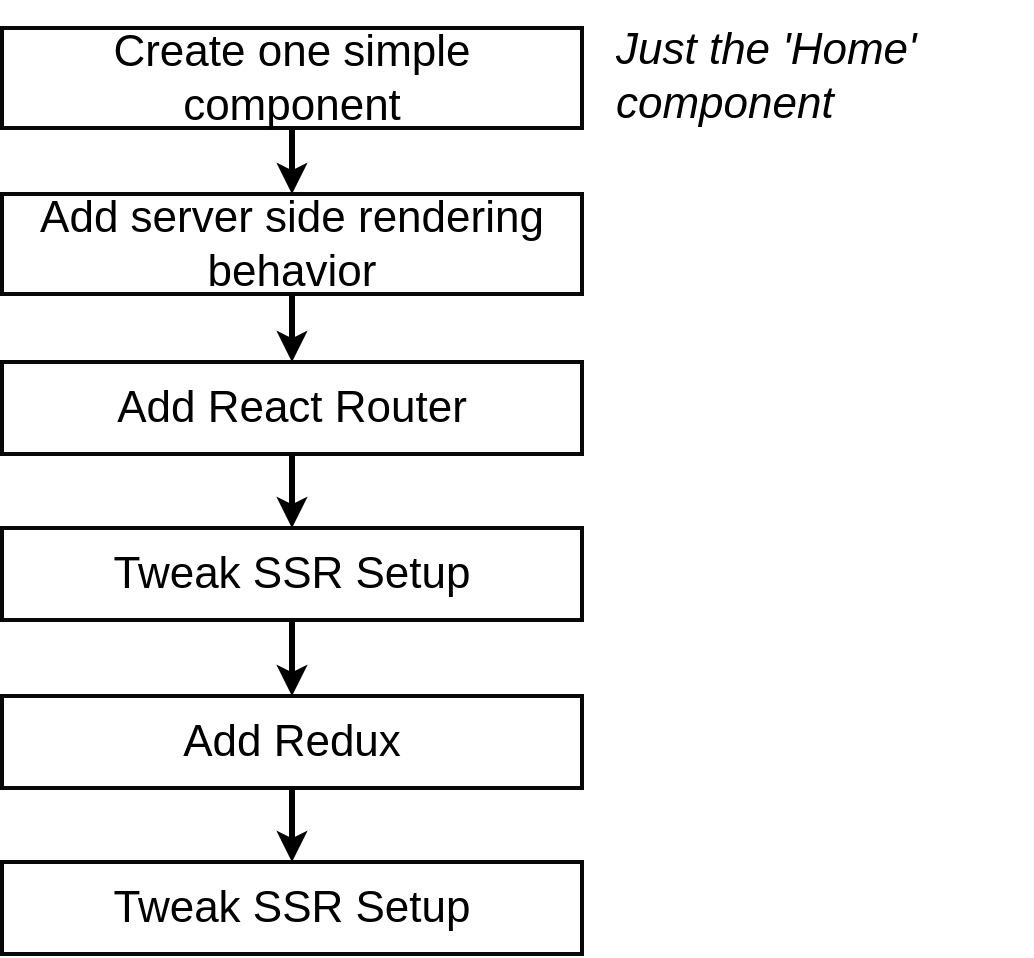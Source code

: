 <mxfile version="13.3.5" type="device" pages="15"><diagram id="82d92ff0-dff2-f423-a598-f8f73b9d4466" name="01 - approach"><mxGraphModel dx="852" dy="494" grid="1" gridSize="10" guides="1" tooltips="1" connect="1" arrows="1" fold="1" page="1" pageScale="1" pageWidth="1100" pageHeight="850" background="#ffffff" math="0" shadow="0"><root><mxCell id="0"/><mxCell id="1" parent="0"/><mxCell id="26" style="edgeStyle=orthogonalEdgeStyle;rounded=0;html=1;exitX=0.5;exitY=1;entryX=0.5;entryY=0;startArrow=none;startFill=0;endArrow=classic;endFill=1;jettySize=auto;orthogonalLoop=1;strokeColor=#000000;strokeWidth=3;fontSize=18;fontColor=#000000;" parent="1" source="15" target="17" edge="1"><mxGeometry relative="1" as="geometry"/></mxCell><mxCell id="15" value="Create one simple component" style="rounded=0;whiteSpace=wrap;html=1;shadow=0;labelBackgroundColor=none;strokeColor=#080808;strokeWidth=2;fillColor=#ffffff;fontSize=22;fontColor=#000000;align=center;" parent="1" vertex="1"><mxGeometry x="300" y="171" width="290" height="50" as="geometry"/></mxCell><mxCell id="27" style="edgeStyle=orthogonalEdgeStyle;rounded=0;html=1;exitX=0.5;exitY=1;startArrow=none;startFill=0;endArrow=classic;endFill=1;jettySize=auto;orthogonalLoop=1;strokeColor=#000000;strokeWidth=3;fontSize=18;fontColor=#000000;" parent="1" source="17" target="19" edge="1"><mxGeometry relative="1" as="geometry"/></mxCell><mxCell id="17" value="Add server side rendering behavior" style="rounded=0;whiteSpace=wrap;html=1;shadow=0;labelBackgroundColor=none;strokeColor=#080808;strokeWidth=2;fillColor=#ffffff;fontSize=22;fontColor=#000000;align=center;" parent="1" vertex="1"><mxGeometry x="300" y="254" width="290" height="50" as="geometry"/></mxCell><mxCell id="18" value="Just the 'Home' component" style="text;html=1;strokeColor=none;fillColor=none;align=left;verticalAlign=middle;whiteSpace=wrap;rounded=0;shadow=0;labelBackgroundColor=none;fontSize=22;fontColor=#000000;fontStyle=2" parent="1" vertex="1"><mxGeometry x="605" y="157" width="210" height="75" as="geometry"/></mxCell><mxCell id="28" style="edgeStyle=orthogonalEdgeStyle;rounded=0;html=1;exitX=0.5;exitY=1;startArrow=none;startFill=0;endArrow=classic;endFill=1;jettySize=auto;orthogonalLoop=1;strokeColor=#000000;strokeWidth=3;fontSize=18;fontColor=#000000;" parent="1" source="19" target="21" edge="1"><mxGeometry relative="1" as="geometry"/></mxCell><mxCell id="19" value="Add React Router" style="rounded=0;whiteSpace=wrap;html=1;shadow=0;labelBackgroundColor=none;strokeColor=#080808;strokeWidth=2;fillColor=#ffffff;fontSize=22;fontColor=#000000;align=center;" parent="1" vertex="1"><mxGeometry x="300" y="338" width="290" height="46" as="geometry"/></mxCell><mxCell id="29" style="edgeStyle=orthogonalEdgeStyle;rounded=0;html=1;exitX=0.5;exitY=1;startArrow=none;startFill=0;endArrow=classic;endFill=1;jettySize=auto;orthogonalLoop=1;strokeColor=#000000;strokeWidth=3;fontSize=18;fontColor=#000000;" parent="1" source="21" target="23" edge="1"><mxGeometry relative="1" as="geometry"/></mxCell><mxCell id="21" value="Tweak SSR Setup" style="rounded=0;whiteSpace=wrap;html=1;shadow=0;labelBackgroundColor=none;strokeColor=#080808;strokeWidth=2;fillColor=#ffffff;fontSize=22;fontColor=#000000;align=center;" parent="1" vertex="1"><mxGeometry x="300" y="421" width="290" height="46" as="geometry"/></mxCell><mxCell id="30" style="edgeStyle=orthogonalEdgeStyle;rounded=0;html=1;exitX=0.5;exitY=1;startArrow=none;startFill=0;endArrow=classic;endFill=1;jettySize=auto;orthogonalLoop=1;strokeColor=#000000;strokeWidth=3;fontSize=18;fontColor=#000000;" parent="1" source="23" target="25" edge="1"><mxGeometry relative="1" as="geometry"/></mxCell><mxCell id="23" value="Add Redux" style="rounded=0;whiteSpace=wrap;html=1;shadow=0;labelBackgroundColor=none;strokeColor=#080808;strokeWidth=2;fillColor=#ffffff;fontSize=22;fontColor=#000000;align=center;" parent="1" vertex="1"><mxGeometry x="300" y="505" width="290" height="46" as="geometry"/></mxCell><mxCell id="25" value="Tweak SSR Setup" style="rounded=0;whiteSpace=wrap;html=1;shadow=0;labelBackgroundColor=none;strokeColor=#080808;strokeWidth=2;fillColor=#ffffff;fontSize=22;fontColor=#000000;align=center;" parent="1" vertex="1"><mxGeometry x="300" y="588" width="290" height="46" as="geometry"/></mxCell></root></mxGraphModel></diagram><diagram id="7237716d-a236-19ec-6ba8-81872a4808bb" name="04 - setup"><mxGraphModel dx="990" dy="430" grid="1" gridSize="10" guides="1" tooltips="1" connect="1" arrows="1" fold="1" page="1" pageScale="1" pageWidth="1100" pageHeight="850" background="#ffffff" math="0" shadow="0"><root><mxCell id="0"/><mxCell id="1" parent="0"/><mxCell id="2" value="Express Server" style="rounded=0;whiteSpace=wrap;html=1;shadow=0;labelBackgroundColor=none;strokeColor=#080808;strokeWidth=2;fillColor=#ffffff;fontSize=18;fontColor=#000000;align=center;" parent="1" vertex="1"><mxGeometry x="760" y="140" width="120" height="222" as="geometry"/></mxCell><mxCell id="4" value="" style="strokeWidth=1;shadow=0;dashed=0;align=center;html=1;shape=mxgraph.mockup.containers.browserWindow;rSize=0;fillColor=#ffffff;strokeColor=#666666;mainText=,;recursiveResize=0;rounded=0;labelBackgroundColor=none;fontSize=18;fontColor=#000000;" parent="1" vertex="1"><mxGeometry x="130" y="140" width="400" height="220" as="geometry"/></mxCell><mxCell id="5" value="Page 1" style="strokeWidth=1;shadow=0;dashed=0;align=center;html=1;shape=mxgraph.mockup.containers.anchor;fontSize=17;fontColor=#666666;align=left;" parent="4" vertex="1"><mxGeometry x="60" y="12" width="110" height="26" as="geometry"/></mxCell><mxCell id="6" value="https://www.draw.io" style="strokeWidth=1;shadow=0;dashed=0;align=center;html=1;shape=mxgraph.mockup.containers.anchor;rSize=0;fontSize=17;fontColor=#666666;align=left;" parent="4" vertex="1"><mxGeometry x="130" y="60" width="250" height="26" as="geometry"/></mxCell><mxCell id="8" style="edgeStyle=orthogonalEdgeStyle;rounded=0;html=1;exitX=0;exitY=0.25;startArrow=none;startFill=0;endArrow=classic;endFill=1;jettySize=auto;orthogonalLoop=1;strokeColor=#000000;strokeWidth=3;fontSize=18;fontColor=#000000;" parent="1" edge="1"><mxGeometry relative="1" as="geometry"><mxPoint x="530" y="310" as="targetPoint"/><mxPoint x="690" y="310" as="sourcePoint"/></mxGeometry></mxCell><mxCell id="12" style="edgeStyle=orthogonalEdgeStyle;rounded=0;html=1;exitX=0;exitY=0.5;entryX=1.001;entryY=0.249;entryPerimeter=0;startArrow=classic;startFill=1;endArrow=none;endFill=0;jettySize=auto;orthogonalLoop=1;strokeColor=#000000;strokeWidth=3;fontSize=18;fontColor=#000000;" parent="1" source="9" target="4" edge="1"><mxGeometry relative="1" as="geometry"/></mxCell><mxCell id="9" value="GET '/'" style="rounded=0;whiteSpace=wrap;html=1;shadow=0;labelBackgroundColor=none;strokeColor=#080808;strokeWidth=2;fillColor=#ffffff;fontSize=18;fontColor=#000000;align=center;" parent="1" vertex="1"><mxGeometry x="670" y="165" width="90" height="60" as="geometry"/></mxCell><mxCell id="10" value="&amp;lt;Home /&amp;gt; HTML" style="rounded=0;whiteSpace=wrap;html=1;shadow=0;labelBackgroundColor=none;strokeColor=#080808;strokeWidth=2;fillColor=#ffffff;fontSize=18;fontColor=#000000;align=center;" parent="1" vertex="1"><mxGeometry x="670" y="280" width="90" height="60" as="geometry"/></mxCell></root></mxGraphModel></diagram><diagram id="4f036ba7-0039-c689-a995-8d833f17a29d" name="05 - reactdom"><mxGraphModel dx="619" dy="269" grid="1" gridSize="10" guides="1" tooltips="1" connect="1" arrows="1" fold="1" page="1" pageScale="1" pageWidth="1100" pageHeight="850" background="#ffffff" math="0" shadow="0"><root><mxCell id="0"/><mxCell id="1" parent="0"/><mxCell id="2" value="ReactDOM" style="rounded=0;whiteSpace=wrap;html=1;shadow=0;labelBackgroundColor=none;strokeColor=#080808;strokeWidth=2;fillColor=#ffffff;fontSize=18;fontColor=#000000;align=center;" parent="1" vertex="1"><mxGeometry x="270" y="120" width="140" height="180" as="geometry"/></mxCell><mxCell id="3" value="render" style="rounded=0;whiteSpace=wrap;html=1;shadow=0;labelBackgroundColor=none;strokeColor=#080808;strokeWidth=2;fillColor=#ffffff;fontSize=18;fontColor=#000000;align=center;" parent="1" vertex="1"><mxGeometry x="410" y="120" width="140" height="90" as="geometry"/></mxCell><mxCell id="4" value="renderToString" style="rounded=0;whiteSpace=wrap;html=1;shadow=0;labelBackgroundColor=none;strokeColor=#080808;strokeWidth=2;fillColor=#ffffff;fontSize=18;fontColor=#000000;align=center;" parent="1" vertex="1"><mxGeometry x="410" y="210" width="140" height="90" as="geometry"/></mxCell><mxCell id="5" value="Creates instances of a bunch of components and mounts them to a DOM node" style="text;html=1;strokeColor=none;fillColor=none;align=left;verticalAlign=middle;whiteSpace=wrap;rounded=0;shadow=0;labelBackgroundColor=none;fontSize=14;fontColor=#000000;fontStyle=2" parent="1" vertex="1"><mxGeometry x="560" y="135" width="190" height="60" as="geometry"/></mxCell><mxCell id="6" value="Renders a bunch of components one time and produces a string out of all the resulting HTML" style="text;html=1;strokeColor=none;fillColor=none;align=left;verticalAlign=middle;whiteSpace=wrap;rounded=0;shadow=0;labelBackgroundColor=none;fontSize=14;fontColor=#000000;fontStyle=2" parent="1" vertex="1"><mxGeometry x="560" y="225" width="190" height="60" as="geometry"/></mxCell></root></mxGraphModel></diagram><diagram id="9602d836-e26e-eaad-8bf3-74fbd440d712" name="03 - webpack"><mxGraphModel dx="1238" dy="538" grid="1" gridSize="10" guides="1" tooltips="1" connect="1" arrows="1" fold="1" page="1" pageScale="1" pageWidth="1100" pageHeight="850" background="#ffffff" math="0" shadow="0"><root><mxCell id="0"/><mxCell id="1" parent="0"/><mxCell id="14" style="edgeStyle=orthogonalEdgeStyle;rounded=0;html=1;exitX=0.5;exitY=1;startArrow=none;startFill=0;endArrow=classic;endFill=1;jettySize=auto;orthogonalLoop=1;strokeColor=#000000;strokeWidth=3;fontSize=18;fontColor=#000000;" parent="1" source="2" target="11" edge="1"><mxGeometry relative="1" as="geometry"/></mxCell><mxCell id="2" value="index.js" style="rounded=0;whiteSpace=wrap;html=1;shadow=0;labelBackgroundColor=none;strokeColor=#080808;strokeWidth=2;fillColor=#ffffff;fontSize=18;fontColor=#000000;align=center;" parent="1" vertex="1"><mxGeometry x="495" y="220" width="120" height="60" as="geometry"/></mxCell><mxCell id="7" style="edgeStyle=orthogonalEdgeStyle;rounded=0;html=1;exitX=0.5;exitY=1;startArrow=none;startFill=0;endArrow=classic;endFill=1;jettySize=auto;orthogonalLoop=1;strokeColor=#000000;strokeWidth=3;fontSize=18;fontColor=#000000;" parent="1" source="3" target="2" edge="1"><mxGeometry relative="1" as="geometry"/></mxCell><mxCell id="3" value="header.js" style="rounded=0;whiteSpace=wrap;html=1;shadow=0;labelBackgroundColor=none;strokeColor=#080808;strokeWidth=2;fillColor=#ffffff;fontSize=18;fontColor=#000000;align=center;" parent="1" vertex="1"><mxGeometry x="365" y="100" width="120" height="60" as="geometry"/></mxCell><mxCell id="9" style="edgeStyle=orthogonalEdgeStyle;rounded=0;html=1;exitX=0.5;exitY=1;startArrow=none;startFill=0;endArrow=classic;endFill=1;jettySize=auto;orthogonalLoop=1;strokeColor=#000000;strokeWidth=3;fontSize=18;fontColor=#000000;" parent="1" source="4" edge="1"><mxGeometry relative="1" as="geometry"><mxPoint x="555" y="220" as="targetPoint"/></mxGeometry></mxCell><mxCell id="4" value="footer.js" style="rounded=0;whiteSpace=wrap;html=1;shadow=0;labelBackgroundColor=none;strokeColor=#080808;strokeWidth=2;fillColor=#ffffff;fontSize=18;fontColor=#000000;align=center;" parent="1" vertex="1"><mxGeometry x="515" y="110" width="120" height="60" as="geometry"/></mxCell><mxCell id="8" style="edgeStyle=orthogonalEdgeStyle;rounded=0;html=1;exitX=0.5;exitY=1;startArrow=none;startFill=0;endArrow=classic;endFill=1;jettySize=auto;orthogonalLoop=1;strokeColor=#000000;strokeWidth=3;fontSize=18;fontColor=#000000;" parent="1" source="5" edge="1"><mxGeometry relative="1" as="geometry"><mxPoint x="555" y="220" as="targetPoint"/></mxGeometry></mxCell><mxCell id="5" value="button.js" style="rounded=0;whiteSpace=wrap;html=1;shadow=0;labelBackgroundColor=none;strokeColor=#080808;strokeWidth=2;fillColor=#ffffff;fontSize=18;fontColor=#000000;align=center;" parent="1" vertex="1"><mxGeometry x="445" y="80" width="120" height="60" as="geometry"/></mxCell><mxCell id="10" style="edgeStyle=orthogonalEdgeStyle;rounded=0;html=1;exitX=0.5;exitY=1;startArrow=none;startFill=0;endArrow=classic;endFill=1;jettySize=auto;orthogonalLoop=1;strokeColor=#000000;strokeWidth=3;fontSize=18;fontColor=#000000;" parent="1" source="6" edge="1"><mxGeometry relative="1" as="geometry"><mxPoint x="555" y="220" as="targetPoint"/></mxGeometry></mxCell><mxCell id="6" value="reducer.js" style="rounded=0;whiteSpace=wrap;html=1;shadow=0;labelBackgroundColor=none;strokeColor=#080808;strokeWidth=2;fillColor=#ffffff;fontSize=18;fontColor=#000000;align=center;" parent="1" vertex="1"><mxGeometry x="615" y="80" width="120" height="60" as="geometry"/></mxCell><mxCell id="13" style="edgeStyle=orthogonalEdgeStyle;rounded=0;html=1;exitX=0.5;exitY=1;startArrow=none;startFill=0;endArrow=classic;endFill=1;jettySize=auto;orthogonalLoop=1;strokeColor=#000000;strokeWidth=3;fontSize=18;fontColor=#000000;" parent="1" source="11" target="12" edge="1"><mxGeometry relative="1" as="geometry"/></mxCell><mxCell id="11" value="Webpack!" style="rounded=0;whiteSpace=wrap;html=1;shadow=0;labelBackgroundColor=none;strokeColor=#080808;strokeWidth=2;fillColor=#ffffff;fontSize=18;fontColor=#000000;align=center;" parent="1" vertex="1"><mxGeometry x="495" y="310" width="120" height="60" as="geometry"/></mxCell><mxCell id="16" style="edgeStyle=orthogonalEdgeStyle;rounded=0;html=1;exitX=0.5;exitY=1;startArrow=none;startFill=0;endArrow=classic;endFill=1;jettySize=auto;orthogonalLoop=1;strokeColor=#000000;strokeWidth=3;fontSize=18;fontColor=#000000;" parent="1" source="12" target="15" edge="1"><mxGeometry relative="1" as="geometry"/></mxCell><mxCell id="12" value="Babel" style="rounded=0;whiteSpace=wrap;html=1;shadow=0;labelBackgroundColor=none;strokeColor=#080808;strokeWidth=2;fillColor=#ffffff;fontSize=18;fontColor=#000000;align=center;" parent="1" vertex="1"><mxGeometry x="495" y="395" width="120" height="60" as="geometry"/></mxCell><mxCell id="15" value="bundle.js" style="rounded=0;whiteSpace=wrap;html=1;shadow=0;labelBackgroundColor=none;strokeColor=#080808;strokeWidth=2;fillColor=#ffffff;fontSize=18;fontColor=#000000;align=center;" parent="1" vertex="1"><mxGeometry x="495" y="480" width="120" height="60" as="geometry"/></mxCell></root></mxGraphModel></diagram><diagram id="6a581142-1c85-ca1f-c76f-15dfa7ff3691" name="06 - server webpack"><mxGraphModel dx="990" dy="430" grid="1" gridSize="10" guides="1" tooltips="1" connect="1" arrows="1" fold="1" page="1" pageScale="1" pageWidth="1100" pageHeight="850" background="#ffffff" math="0" shadow="0"><root><mxCell id="0"/><mxCell id="1" parent="0"/><mxCell id="5" style="edgeStyle=orthogonalEdgeStyle;rounded=0;html=1;exitX=0.5;exitY=1;startArrow=none;startFill=0;endArrow=classic;endFill=1;jettySize=auto;orthogonalLoop=1;strokeColor=#000000;strokeWidth=3;fontSize=24;fontColor=#000000;" parent="1" source="2" target="4" edge="1"><mxGeometry relative="1" as="geometry"/></mxCell><mxCell id="2" value="Webpack" style="rounded=0;whiteSpace=wrap;html=1;shadow=0;labelBackgroundColor=none;strokeColor=#080808;strokeWidth=2;fillColor=#ffffff;fontSize=24;fontColor=#000000;align=center;" parent="1" vertex="1"><mxGeometry x="500" y="270" width="120" height="60" as="geometry"/></mxCell><mxCell id="11" style="edgeStyle=orthogonalEdgeStyle;rounded=0;html=1;exitX=0.5;exitY=1;startArrow=none;startFill=0;endArrow=classic;endFill=1;jettySize=auto;orthogonalLoop=1;strokeColor=#000000;strokeWidth=3;fontSize=24;fontColor=#000000;" parent="1" source="4" target="10" edge="1"><mxGeometry relative="1" as="geometry"/></mxCell><mxCell id="4" value="Babel" style="rounded=0;whiteSpace=wrap;html=1;shadow=0;labelBackgroundColor=none;strokeColor=#080808;strokeWidth=2;fillColor=#ffffff;fontSize=24;fontColor=#000000;align=center;" parent="1" vertex="1"><mxGeometry x="500" y="350" width="120" height="60" as="geometry"/></mxCell><mxCell id="8" style="edgeStyle=orthogonalEdgeStyle;rounded=0;html=1;exitX=0.5;exitY=1;entryX=0.5;entryY=0;startArrow=none;startFill=0;endArrow=classic;endFill=1;jettySize=auto;orthogonalLoop=1;strokeColor=#000000;strokeWidth=3;fontSize=24;fontColor=#000000;" parent="1" source="6" target="2" edge="1"><mxGeometry relative="1" as="geometry"/></mxCell><mxCell id="6" value="index.js" style="rounded=0;whiteSpace=wrap;html=1;shadow=0;labelBackgroundColor=none;strokeColor=#080808;strokeWidth=2;fillColor=#ffffff;fontSize=24;fontColor=#000000;align=center;" parent="1" vertex="1"><mxGeometry x="500" y="190" width="120" height="60" as="geometry"/></mxCell><mxCell id="9" style="edgeStyle=orthogonalEdgeStyle;rounded=0;html=1;exitX=0.5;exitY=1;entryX=0.5;entryY=0;startArrow=none;startFill=0;endArrow=classic;endFill=1;jettySize=auto;orthogonalLoop=1;strokeColor=#000000;strokeWidth=3;fontSize=24;fontColor=#000000;" parent="1" source="7" target="6" edge="1"><mxGeometry relative="1" as="geometry"/></mxCell><mxCell id="7" value="Home.js" style="rounded=0;whiteSpace=wrap;html=1;shadow=0;labelBackgroundColor=none;strokeColor=#080808;strokeWidth=2;fillColor=#ffffff;fontSize=24;fontColor=#000000;align=center;" parent="1" vertex="1"><mxGeometry x="500" y="110" width="120" height="60" as="geometry"/></mxCell><mxCell id="10" value="bundle.js" style="rounded=0;whiteSpace=wrap;html=1;shadow=0;labelBackgroundColor=none;strokeColor=#080808;strokeWidth=2;fillColor=#ffffff;fontSize=24;fontColor=#000000;align=center;" parent="1" vertex="1"><mxGeometry x="500" y="430" width="120" height="60" as="geometry"/></mxCell><mxCell id="13" style="edgeStyle=orthogonalEdgeStyle;rounded=0;html=1;exitX=1;exitY=0.5;startArrow=none;startFill=0;endArrow=classic;endFill=1;jettySize=auto;orthogonalLoop=1;strokeColor=#000000;strokeWidth=3;fontSize=24;fontColor=#000000;" parent="1" source="12" target="10" edge="1"><mxGeometry relative="1" as="geometry"/></mxCell><mxCell id="12" value="Run node with this" style="rounded=0;whiteSpace=wrap;html=1;shadow=0;labelBackgroundColor=none;strokeColor=#080808;strokeWidth=2;fillColor=#ffffff;fontSize=24;fontColor=#000000;align=center;" parent="1" vertex="1"><mxGeometry x="300" y="430" width="120" height="60" as="geometry"/></mxCell></root></mxGraphModel></diagram><diagram id="a9818e86-7694-16ae-48d8-0d0be8705c4e" name="015 - watching"><mxGraphModel dx="782" dy="359" grid="1" gridSize="10" guides="1" tooltips="1" connect="1" arrows="1" fold="1" page="1" pageScale="1" pageWidth="1100" pageHeight="850" background="#ffffff" math="0" shadow="0"><root><mxCell id="0"/><mxCell id="1" parent="0"/><mxCell id="8" value="then" style="edgeStyle=orthogonalEdgeStyle;rounded=0;html=1;exitX=1;exitY=0.5;startArrow=none;startFill=0;endArrow=classic;endFill=1;jettySize=auto;orthogonalLoop=1;strokeColor=#000000;strokeWidth=3;fontSize=18;fontColor=#000000;" edge="1" parent="1" source="5" target="7"><mxGeometry relative="1" as="geometry"/></mxCell><mxCell id="5" value="" style="rounded=0;whiteSpace=wrap;html=1;shadow=0;labelBackgroundColor=none;strokeColor=#080808;strokeWidth=2;fillColor=#ffffff;fontSize=18;fontColor=#000000;align=center;" vertex="1" parent="1"><mxGeometry x="145" y="150" width="190" height="190" as="geometry"/></mxCell><mxCell id="2" value="index.js" style="rounded=0;whiteSpace=wrap;html=1;shadow=0;labelBackgroundColor=none;strokeColor=#080808;strokeWidth=2;fillColor=#ffffff;fontSize=18;fontColor=#000000;align=center;" vertex="1" parent="1"><mxGeometry x="180" y="255" width="120" height="60" as="geometry"/></mxCell><mxCell id="4" style="edgeStyle=orthogonalEdgeStyle;rounded=0;html=1;exitX=0.5;exitY=1;startArrow=none;startFill=0;endArrow=classic;endFill=1;jettySize=auto;orthogonalLoop=1;strokeColor=#000000;strokeWidth=3;fontSize=18;fontColor=#000000;" edge="1" parent="1" source="3" target="2"><mxGeometry relative="1" as="geometry"/></mxCell><mxCell id="3" value="Home.js" style="rounded=0;whiteSpace=wrap;html=1;shadow=0;labelBackgroundColor=none;strokeColor=#080808;strokeWidth=2;fillColor=#ffffff;fontSize=18;fontColor=#000000;align=center;" vertex="1" parent="1"><mxGeometry x="180" y="165" width="120" height="60" as="geometry"/></mxCell><mxCell id="6" value="If either of these files are changed..." style="text;html=1;strokeColor=none;fillColor=none;align=center;verticalAlign=middle;whiteSpace=wrap;rounded=0;shadow=0;labelBackgroundColor=none;fontSize=18;fontColor=#000000;" vertex="1" parent="1"><mxGeometry x="180" y="100" width="120" height="20" as="geometry"/></mxCell><mxCell id="10" value="then" style="edgeStyle=orthogonalEdgeStyle;rounded=0;html=1;exitX=1;exitY=0.5;startArrow=none;startFill=0;endArrow=classic;endFill=1;jettySize=auto;orthogonalLoop=1;strokeColor=#000000;strokeWidth=3;fontSize=18;fontColor=#000000;" edge="1" parent="1" source="7" target="9"><mxGeometry relative="1" as="geometry"/></mxCell><mxCell id="7" value="Rerun webpack" style="rounded=0;whiteSpace=wrap;html=1;shadow=0;labelBackgroundColor=none;strokeColor=#080808;strokeWidth=2;fillColor=#ffffff;fontSize=18;fontColor=#000000;align=center;" vertex="1" parent="1"><mxGeometry x="420" y="215" width="120" height="60" as="geometry"/></mxCell><mxCell id="9" value="Restart server" style="rounded=0;whiteSpace=wrap;html=1;shadow=0;labelBackgroundColor=none;strokeColor=#080808;strokeWidth=2;fillColor=#ffffff;fontSize=18;fontColor=#000000;align=center;" vertex="1" parent="1"><mxGeometry x="640" y="215" width="120" height="60" as="geometry"/></mxCell></root></mxGraphModel></diagram><diagram id="25a0789d-330f-0a2f-860b-0c7289aede03" name="07 - solutions"><mxGraphModel dx="825" dy="359" grid="1" gridSize="10" guides="1" tooltips="1" connect="1" arrows="1" fold="1" page="1" pageScale="1" pageWidth="1100" pageHeight="850" background="#ffffff" math="0" shadow="0"><root><mxCell id="0"/><mxCell id="1" parent="0"/><mxCell id="2" value="JSX on the server" style="rounded=0;whiteSpace=wrap;html=1;shadow=0;labelBackgroundColor=none;strokeColor=#080808;strokeWidth=2;fillColor=#ffffff;fontSize=24;fontColor=#000000;align=center;" parent="1" vertex="1"><mxGeometry x="280" y="170" width="190" height="90" as="geometry"/></mxCell><mxCell id="3" value="Need to turn components into HTML" style="rounded=0;whiteSpace=wrap;html=1;shadow=0;labelBackgroundColor=none;strokeColor=#080808;strokeWidth=2;fillColor=#ffffff;fontSize=24;fontColor=#000000;align=center;" parent="1" vertex="1"><mxGeometry x="280" y="280" width="190" height="90" as="geometry"/></mxCell><mxCell id="4" value="Problem" style="text;html=1;strokeColor=none;fillColor=none;align=center;verticalAlign=middle;whiteSpace=wrap;rounded=0;shadow=0;labelBackgroundColor=none;fontSize=24;fontColor=#000000;" parent="1" vertex="1"><mxGeometry x="350" y="120" width="40" height="20" as="geometry"/></mxCell><mxCell id="5" value="Solution" style="text;html=1;strokeColor=none;fillColor=none;align=center;verticalAlign=middle;whiteSpace=wrap;rounded=0;shadow=0;labelBackgroundColor=none;fontSize=24;fontColor=#000000;" parent="1" vertex="1"><mxGeometry x="650" y="115" width="120" height="30" as="geometry"/></mxCell><mxCell id="6" value="" style="endArrow=none;html=1;strokeColor=#000000;strokeWidth=3;fontSize=24;fontColor=#000000;" parent="1" edge="1"><mxGeometry width="50" height="50" relative="1" as="geometry"><mxPoint x="270" y="150" as="sourcePoint"/><mxPoint x="900" y="150" as="targetPoint"/></mxGeometry></mxCell><mxCell id="7" value="" style="endArrow=none;html=1;strokeColor=#000000;strokeWidth=3;fontSize=24;fontColor=#000000;" parent="1" edge="1"><mxGeometry width="50" height="50" relative="1" as="geometry"><mxPoint x="490" y="390" as="sourcePoint"/><mxPoint x="490" y="120" as="targetPoint"/></mxGeometry></mxCell><mxCell id="8" value="Run webpack on all of our server side code, then execute the resulting bundle" style="text;html=1;strokeColor=none;fillColor=none;align=left;verticalAlign=middle;whiteSpace=wrap;rounded=0;shadow=0;labelBackgroundColor=none;fontSize=24;fontColor=#000000;" parent="1" vertex="1"><mxGeometry x="520" y="175" width="360" height="70" as="geometry"/></mxCell><mxCell id="9" value="Use the 'react-dom/server' libraries 'renderToString' function." style="text;html=1;strokeColor=none;fillColor=none;align=left;verticalAlign=middle;whiteSpace=wrap;rounded=0;shadow=0;labelBackgroundColor=none;fontSize=24;fontColor=#000000;" parent="1" vertex="1"><mxGeometry x="520" y="285" width="360" height="70" as="geometry"/></mxCell></root></mxGraphModel></diagram><diagram id="060aca1b-9f15-25b5-1bab-757dc2b2be67" name="08 - terminology"><mxGraphModel dx="734" dy="359" grid="1" gridSize="10" guides="1" tooltips="1" connect="1" arrows="1" fold="1" page="1" pageScale="1" pageWidth="1100" pageHeight="850" background="#ffffff" math="0" shadow="0"><root><mxCell id="0"/><mxCell id="1" parent="0"/><mxCell id="2" value="Server Side Rendering" style="rounded=0;whiteSpace=wrap;html=1;shadow=0;labelBackgroundColor=none;strokeColor=#080808;strokeWidth=2;fillColor=#ffffff;fontSize=24;fontColor=#000000;align=center;" vertex="1" parent="1"><mxGeometry x="270" y="140" width="170" height="70" as="geometry"/></mxCell><mxCell id="3" value="Universal Javascript" style="rounded=0;whiteSpace=wrap;html=1;shadow=0;labelBackgroundColor=none;strokeColor=#080808;strokeWidth=2;fillColor=#ffffff;fontSize=24;fontColor=#000000;align=center;" vertex="1" parent="1"><mxGeometry x="270" y="230" width="170" height="70" as="geometry"/></mxCell><mxCell id="4" value="Isomorphic Javascript" style="rounded=0;whiteSpace=wrap;html=1;shadow=0;labelBackgroundColor=none;strokeColor=#080808;strokeWidth=2;fillColor=#ffffff;fontSize=24;fontColor=#000000;align=center;" vertex="1" parent="1"><mxGeometry x="270" y="320" width="170" height="70" as="geometry"/></mxCell><mxCell id="5" value="Generate HTML on the server" style="text;html=1;strokeColor=none;fillColor=none;align=left;verticalAlign=middle;whiteSpace=wrap;rounded=0;shadow=0;labelBackgroundColor=none;fontSize=18;fontColor=#000000;fontStyle=2" vertex="1" parent="1"><mxGeometry x="460" y="143" width="220" height="65" as="geometry"/></mxCell><mxCell id="6" value="The same code runs on the server and the browser" style="text;html=1;strokeColor=none;fillColor=none;align=left;verticalAlign=middle;whiteSpace=wrap;rounded=0;shadow=0;labelBackgroundColor=none;fontSize=18;fontColor=#000000;fontStyle=2" vertex="1" parent="1"><mxGeometry x="460" y="233" width="230" height="65" as="geometry"/></mxCell><mxCell id="7" value="The same code runs on the server and the browser" style="text;html=1;strokeColor=none;fillColor=none;align=left;verticalAlign=middle;whiteSpace=wrap;rounded=0;shadow=0;labelBackgroundColor=none;fontSize=18;fontColor=#000000;fontStyle=2" vertex="1" parent="1"><mxGeometry x="460" y="320" width="235" height="65" as="geometry"/></mxCell></root></mxGraphModel></diagram><diagram id="73da9e31-9bec-f392-1483-1f8d4b5a1342" name="09 - normal react"><mxGraphModel dx="1101" dy="538" grid="1" gridSize="10" guides="1" tooltips="1" connect="1" arrows="1" fold="1" page="1" pageScale="1" pageWidth="1100" pageHeight="850" background="#ffffff" math="0" shadow="0"><root><mxCell id="0"/><mxCell id="1" parent="0"/><mxCell id="2" value="" style="strokeWidth=1;shadow=0;dashed=0;align=center;html=1;shape=mxgraph.mockup.containers.browserWindow;rSize=0;fillColor=#ffffff;strokeColor=#666666;mainText=,;recursiveResize=0;rounded=0;labelBackgroundColor=none;fontSize=18;fontColor=#000000;" vertex="1" parent="1"><mxGeometry x="185" y="145" width="410" height="280" as="geometry"/></mxCell><mxCell id="3" value="Page 1" style="strokeWidth=1;shadow=0;dashed=0;align=center;html=1;shape=mxgraph.mockup.containers.anchor;fontSize=17;fontColor=#666666;align=left;" vertex="1" parent="2"><mxGeometry x="60" y="12" width="110" height="26" as="geometry"/></mxCell><mxCell id="4" value="https://www.draw.io" style="strokeWidth=1;shadow=0;dashed=0;align=center;html=1;shape=mxgraph.mockup.containers.anchor;rSize=0;fontSize=17;fontColor=#666666;align=left;" vertex="1" parent="2"><mxGeometry x="130" y="60" width="250" height="26" as="geometry"/></mxCell><mxCell id="6" value="Click Me!" style="rounded=0;whiteSpace=wrap;html=1;shadow=0;labelBackgroundColor=none;strokeColor=#080808;strokeWidth=2;fillColor=#ffffff;fontSize=18;fontColor=#000000;align=center;" vertex="1" parent="2"><mxGeometry x="30" y="160" width="100" height="40" as="geometry"/></mxCell><mxCell id="7" value="&lt;span&gt;I'm an OK home component&lt;/span&gt;" style="text;html=1;strokeColor=none;fillColor=none;align=center;verticalAlign=middle;whiteSpace=wrap;rounded=0;shadow=0;labelBackgroundColor=none;fontSize=18;fontColor=#000000;" vertex="1" parent="2"><mxGeometry x="30" y="130" width="230" height="20" as="geometry"/></mxCell><mxCell id="5" value="Normal React Application" style="text;html=1;strokeColor=none;fillColor=none;align=center;verticalAlign=middle;whiteSpace=wrap;rounded=0;shadow=0;labelBackgroundColor=none;fontSize=18;fontColor=#000000;fontStyle=1" vertex="1" parent="1"><mxGeometry x="265" y="115" width="245" height="20" as="geometry"/></mxCell><mxCell id="10" style="edgeStyle=orthogonalEdgeStyle;rounded=0;html=1;exitX=0.5;exitY=1;startArrow=none;startFill=0;endArrow=classic;endFill=1;jettySize=auto;orthogonalLoop=1;strokeColor=#000000;strokeWidth=3;fontSize=18;fontColor=#000000;" edge="1" parent="1" source="8" target="9"><mxGeometry relative="1" as="geometry"/></mxCell><mxCell id="8" value="React JS + Our Component Code" style="rounded=0;whiteSpace=wrap;html=1;shadow=0;labelBackgroundColor=none;strokeColor=#080808;strokeWidth=2;fillColor=#ffffff;fontSize=18;fontColor=#000000;align=center;" vertex="1" parent="1"><mxGeometry x="640" y="145" width="180" height="90" as="geometry"/></mxCell><mxCell id="12" style="edgeStyle=orthogonalEdgeStyle;rounded=0;html=1;exitX=0.5;exitY=1;startArrow=none;startFill=0;endArrow=classic;endFill=1;jettySize=auto;orthogonalLoop=1;strokeColor=#000000;strokeWidth=3;fontSize=18;fontColor=#000000;" edge="1" parent="1" source="9" target="11"><mxGeometry relative="1" as="geometry"/></mxCell><mxCell id="9" value="Render components to DOM" style="rounded=0;whiteSpace=wrap;html=1;shadow=0;labelBackgroundColor=none;strokeColor=#080808;strokeWidth=2;fillColor=#ffffff;fontSize=18;fontColor=#000000;align=center;" vertex="1" parent="1"><mxGeometry x="655" y="265" width="150" height="75" as="geometry"/></mxCell><mxCell id="11" value="Set up event handlers" style="rounded=0;whiteSpace=wrap;html=1;shadow=0;labelBackgroundColor=none;strokeColor=#080808;strokeWidth=2;fillColor=#ffffff;fontSize=18;fontColor=#000000;align=center;" vertex="1" parent="1"><mxGeometry x="655" y="370" width="150" height="75" as="geometry"/></mxCell></root></mxGraphModel></diagram><diagram id="fc7b9572-781f-9b5d-2a0c-62ff7ec2aa05" name="010 - SSR react"><mxGraphModel dx="881" dy="430" grid="1" gridSize="10" guides="1" tooltips="1" connect="1" arrows="1" fold="1" page="1" pageScale="1" pageWidth="1100" pageHeight="850" background="#ffffff" math="0" shadow="0"><root><mxCell id="0"/><mxCell id="1" parent="0"/><mxCell id="9" value="Express Server" style="rounded=0;whiteSpace=wrap;html=1;shadow=0;labelBackgroundColor=none;strokeColor=#080808;strokeWidth=2;fillColor=#ffffff;fontSize=18;fontColor=#000000;align=center;" vertex="1" parent="1"><mxGeometry x="760" y="140" width="120" height="222" as="geometry"/></mxCell><mxCell id="10" value="" style="strokeWidth=1;shadow=0;dashed=0;align=center;html=1;shape=mxgraph.mockup.containers.browserWindow;rSize=0;fillColor=#ffffff;strokeColor=#666666;mainText=,;recursiveResize=0;rounded=0;labelBackgroundColor=none;fontSize=18;fontColor=#000000;" vertex="1" parent="1"><mxGeometry x="130" y="140" width="400" height="220" as="geometry"/></mxCell><mxCell id="11" value="Page 1" style="strokeWidth=1;shadow=0;dashed=0;align=center;html=1;shape=mxgraph.mockup.containers.anchor;fontSize=17;fontColor=#666666;align=left;" vertex="1" parent="10"><mxGeometry x="60" y="12" width="110" height="26" as="geometry"/></mxCell><mxCell id="12" value="https://www.ourapp.com" style="strokeWidth=1;shadow=0;dashed=0;align=center;html=1;shape=mxgraph.mockup.containers.anchor;rSize=0;fontSize=17;fontColor=#666666;align=left;" vertex="1" parent="10"><mxGeometry x="130" y="60" width="250" height="26" as="geometry"/></mxCell><mxCell id="13" style="edgeStyle=orthogonalEdgeStyle;rounded=0;html=1;exitX=0;exitY=0.25;startArrow=none;startFill=0;endArrow=classic;endFill=1;jettySize=auto;orthogonalLoop=1;strokeColor=#000000;strokeWidth=3;fontSize=18;fontColor=#000000;" edge="1" parent="1"><mxGeometry relative="1" as="geometry"><mxPoint x="530" y="310" as="targetPoint"/><mxPoint x="690" y="310" as="sourcePoint"/></mxGeometry></mxCell><mxCell id="14" style="edgeStyle=orthogonalEdgeStyle;rounded=0;html=1;exitX=0;exitY=0.5;entryX=1.001;entryY=0.249;entryPerimeter=0;startArrow=classic;startFill=1;endArrow=none;endFill=0;jettySize=auto;orthogonalLoop=1;strokeColor=#000000;strokeWidth=3;fontSize=18;fontColor=#000000;" edge="1" source="15" target="10" parent="1"><mxGeometry relative="1" as="geometry"/></mxCell><mxCell id="15" value="GET '/'" style="rounded=0;whiteSpace=wrap;html=1;shadow=0;labelBackgroundColor=none;strokeColor=#080808;strokeWidth=2;fillColor=#ffffff;fontSize=18;fontColor=#000000;align=center;" vertex="1" parent="1"><mxGeometry x="670" y="165" width="90" height="60" as="geometry"/></mxCell><mxCell id="16" value="&amp;lt;Home /&amp;gt; HTML" style="rounded=0;whiteSpace=wrap;html=1;shadow=0;labelBackgroundColor=none;strokeColor=#080808;strokeWidth=2;fillColor=#ffffff;fontSize=18;fontColor=#000000;align=center;" vertex="1" parent="1"><mxGeometry x="670" y="280" width="90" height="60" as="geometry"/></mxCell></root></mxGraphModel></diagram><diagram id="4ee8d0d9-2e8a-57fb-6a26-07d7f51bfbfc" name="11 - Minimize"><mxGraphModel dx="881" dy="430" grid="1" gridSize="10" guides="1" tooltips="1" connect="1" arrows="1" fold="1" page="1" pageScale="1" pageWidth="1100" pageHeight="850" background="#ffffff" math="0" shadow="0"><root><mxCell id="0"/><mxCell id="1" parent="0"/><mxCell id="2" value="" style="endArrow=classic;html=1;strokeColor=#000000;strokeWidth=3;fontSize=22;fontColor=#FF150D;" edge="1" parent="1"><mxGeometry width="50" height="50" relative="1" as="geometry"><mxPoint x="300" y="293" as="sourcePoint"/><mxPoint x="300" y="633" as="targetPoint"/></mxGeometry></mxCell><mxCell id="3" style="edgeStyle=orthogonalEdgeStyle;rounded=0;html=1;exitX=0.5;exitY=1;startArrow=none;startFill=0;endArrow=classic;endFill=1;jettySize=auto;orthogonalLoop=1;strokeColor=#000000;strokeWidth=3;fontSize=14;fontColor=#FF150D;" edge="1" source="4" target="5" parent="1"><mxGeometry relative="1" as="geometry"/></mxCell><mxCell id="4" value="Browser requests page" style="rounded=0;whiteSpace=wrap;html=1;shadow=0;labelBackgroundColor=none;strokeColor=#080808;strokeWidth=2;fillColor=#ffffff;fontSize=14;fontColor=#000000;align=center;" vertex="1" parent="1"><mxGeometry x="330" y="293" width="210" height="40" as="geometry"/></mxCell><mxCell id="5" value="Content visible" style="rounded=0;whiteSpace=wrap;html=1;shadow=0;labelBackgroundColor=none;strokeColor=#82b366;strokeWidth=2;fillColor=#d5e8d4;fontSize=14;fontColor=#000000;align=center;" vertex="1" parent="1"><mxGeometry x="330" y="573" width="210" height="40" as="geometry"/></mxCell><mxCell id="6" value="Time" style="text;html=1;strokeColor=none;fillColor=none;align=center;verticalAlign=middle;whiteSpace=wrap;rounded=0;shadow=0;labelBackgroundColor=none;fontSize=14;fontColor=#000000;fontStyle=1" vertex="1" parent="1"><mxGeometry x="240" y="293" width="40" height="20" as="geometry"/></mxCell><mxCell id="7" value="" style="shape=curlyBracket;whiteSpace=wrap;html=1;rounded=1;shadow=0;labelBackgroundColor=none;strokeColor=#080808;strokeWidth=2;fillColor=#ffffff;fontSize=14;fontColor=#FF150D;align=left;rotation=180;" vertex="1" parent="1"><mxGeometry x="550" y="333" width="50" height="243" as="geometry"/></mxCell><mxCell id="8" value="Goal of SSR to minimize this time!" style="text;html=1;strokeColor=none;fillColor=none;align=left;verticalAlign=middle;whiteSpace=wrap;rounded=0;shadow=0;labelBackgroundColor=none;fontSize=14;fontColor=#000000;" vertex="1" parent="1"><mxGeometry x="600" y="432" width="130" height="45" as="geometry"/></mxCell></root></mxGraphModel></diagram><diagram id="ef63261f-a947-7660-239c-b2e3844d7d7e" name="12 - two bundles"><mxGraphModel dx="739" dy="359" grid="1" gridSize="10" guides="1" tooltips="1" connect="1" arrows="1" fold="1" page="1" pageScale="1" pageWidth="1100" pageHeight="850" background="#ffffff" math="0" shadow="0"><root><mxCell id="0"/><mxCell id="1" parent="0"/><mxCell id="5" value="" style="rounded=0;whiteSpace=wrap;html=1;shadow=0;labelBackgroundColor=none;strokeColor=#080808;strokeWidth=2;fillColor=#ffffff;fontSize=18;fontColor=#000000;align=center;" vertex="1" parent="1"><mxGeometry x="310" y="130" width="360" height="120" as="geometry"/></mxCell><mxCell id="3" value="Server Code" style="rounded=0;whiteSpace=wrap;html=1;shadow=0;labelBackgroundColor=none;strokeColor=#080808;strokeWidth=2;fillColor=#ffffff;fontSize=18;fontColor=#000000;align=center;" vertex="1" parent="1"><mxGeometry x="370" y="160" width="120" height="60" as="geometry"/></mxCell><mxCell id="4" value="React App" style="rounded=0;whiteSpace=wrap;html=1;shadow=0;labelBackgroundColor=none;strokeColor=#080808;strokeWidth=2;fillColor=#ffffff;fontSize=18;fontColor=#000000;align=center;" vertex="1" parent="1"><mxGeometry x="490" y="160" width="120" height="60" as="geometry"/></mxCell><mxCell id="6" value="Bundle #1" style="text;html=1;strokeColor=none;fillColor=none;align=center;verticalAlign=middle;whiteSpace=wrap;rounded=0;shadow=0;labelBackgroundColor=none;fontSize=24;fontColor=#000000;fontStyle=1" vertex="1" parent="1"><mxGeometry x="160" y="170" width="140" height="40" as="geometry"/></mxCell><mxCell id="7" value="" style="rounded=0;whiteSpace=wrap;html=1;shadow=0;labelBackgroundColor=none;strokeColor=#080808;strokeWidth=2;fillColor=#ffffff;fontSize=18;fontColor=#000000;align=center;" vertex="1" parent="1"><mxGeometry x="310" y="270" width="360" height="120" as="geometry"/></mxCell><mxCell id="9" value="React App" style="rounded=0;whiteSpace=wrap;html=1;shadow=0;labelBackgroundColor=none;strokeColor=#080808;strokeWidth=2;fillColor=#ffffff;fontSize=18;fontColor=#000000;align=center;" vertex="1" parent="1"><mxGeometry x="430" y="300" width="120" height="60" as="geometry"/></mxCell><mxCell id="10" value="Bundle #2" style="text;html=1;strokeColor=none;fillColor=none;align=center;verticalAlign=middle;whiteSpace=wrap;rounded=0;shadow=0;labelBackgroundColor=none;fontSize=24;fontColor=#000000;fontStyle=1" vertex="1" parent="1"><mxGeometry x="160" y="310" width="140" height="40" as="geometry"/></mxCell><mxCell id="11" value="Run this code on our backend." style="text;html=1;strokeColor=none;fillColor=none;align=left;verticalAlign=middle;whiteSpace=wrap;rounded=0;shadow=0;labelBackgroundColor=none;fontSize=18;fontColor=#000000;fontStyle=2" vertex="1" parent="1"><mxGeometry x="680" y="150" width="190" height="80" as="geometry"/></mxCell><mxCell id="12" value="Ship this bundle down to the browser" style="text;html=1;strokeColor=none;fillColor=none;align=left;verticalAlign=middle;whiteSpace=wrap;rounded=0;shadow=0;labelBackgroundColor=none;fontSize=18;fontColor=#000000;fontStyle=2" vertex="1" parent="1"><mxGeometry x="680" y="290" width="190" height="80" as="geometry"/></mxCell></root></mxGraphModel></diagram><diagram id="ebb63836-d87c-fbe2-32ae-0210d12b0ff2" name="13 - files"><mxGraphModel dx="739" dy="359" grid="1" gridSize="10" guides="1" tooltips="1" connect="1" arrows="1" fold="1" page="1" pageScale="1" pageWidth="1100" pageHeight="850" background="#ffffff" math="0" shadow="0"><root><mxCell id="0"/><mxCell id="1" parent="0"/><mxCell id="2" value="Server" style="text;html=1;strokeColor=none;fillColor=none;align=center;verticalAlign=middle;whiteSpace=wrap;rounded=0;shadow=0;labelBackgroundColor=none;fontSize=18;fontColor=#000000;fontStyle=1" vertex="1" parent="1"><mxGeometry x="470" y="220" width="80" height="30" as="geometry"/></mxCell><mxCell id="3" value="Browser" style="text;html=1;strokeColor=none;fillColor=none;align=center;verticalAlign=middle;whiteSpace=wrap;rounded=0;shadow=0;labelBackgroundColor=none;fontSize=18;fontColor=#000000;fontStyle=1" vertex="1" parent="1"><mxGeometry x="675" y="220" width="70" height="30" as="geometry"/></mxCell><mxCell id="4" value="" style="endArrow=none;html=1;strokeColor=#000000;strokeWidth=3;fontSize=18;fontColor=#000000;" edge="1" parent="1"><mxGeometry width="50" height="50" relative="1" as="geometry"><mxPoint x="610" y="410" as="sourcePoint"/><mxPoint x="610" y="210" as="targetPoint"/></mxGeometry></mxCell><mxCell id="5" value="index.js" style="rounded=0;whiteSpace=wrap;html=1;shadow=0;labelBackgroundColor=none;strokeColor=#080808;strokeWidth=2;fillColor=#ffffff;fontSize=18;fontColor=#000000;align=center;" vertex="1" parent="1"><mxGeometry x="460" y="350" width="100" height="40" as="geometry"/></mxCell><mxCell id="7" style="edgeStyle=orthogonalEdgeStyle;rounded=0;html=1;exitX=0.5;exitY=1;startArrow=none;startFill=0;endArrow=classic;endFill=1;jettySize=auto;orthogonalLoop=1;strokeColor=#000000;strokeWidth=3;fontSize=18;fontColor=#000000;" edge="1" parent="1" source="6" target="5"><mxGeometry relative="1" as="geometry"/></mxCell><mxCell id="6" value="Home.js" style="rounded=0;whiteSpace=wrap;html=1;shadow=0;labelBackgroundColor=none;strokeColor=#080808;strokeWidth=2;fillColor=#ffffff;fontSize=18;fontColor=#000000;align=center;" vertex="1" parent="1"><mxGeometry x="460" y="280" width="100" height="40" as="geometry"/></mxCell><mxCell id="8" value="client.js" style="rounded=0;whiteSpace=wrap;html=1;shadow=0;labelBackgroundColor=none;strokeColor=#080808;strokeWidth=2;fillColor=#ffffff;fontSize=18;fontColor=#000000;align=center;" vertex="1" parent="1"><mxGeometry x="660" y="350" width="100" height="40" as="geometry"/></mxCell><mxCell id="9" style="edgeStyle=orthogonalEdgeStyle;rounded=0;html=1;exitX=0.5;exitY=1;startArrow=none;startFill=0;endArrow=classic;endFill=1;jettySize=auto;orthogonalLoop=1;strokeColor=#000000;strokeWidth=3;fontSize=18;fontColor=#000000;" edge="1" source="10" target="8" parent="1"><mxGeometry relative="1" as="geometry"/></mxCell><mxCell id="10" value="Home.js" style="rounded=0;whiteSpace=wrap;html=1;shadow=0;labelBackgroundColor=none;strokeColor=#080808;strokeWidth=2;fillColor=#ffffff;fontSize=18;fontColor=#000000;align=center;" vertex="1" parent="1"><mxGeometry x="660" y="280" width="100" height="40" as="geometry"/></mxCell><mxCell id="11" value="&lt;i&gt;Intended to *only* run on the server&lt;/i&gt;" style="text;html=1;strokeColor=none;fillColor=none;align=right;verticalAlign=middle;whiteSpace=wrap;rounded=0;shadow=0;labelBackgroundColor=none;fontSize=14;fontColor=#000000;" vertex="1" parent="1"><mxGeometry x="300" y="345" width="150" height="50" as="geometry"/></mxCell><mxCell id="12" value="&lt;i&gt;Intended to *only* run on the browser&lt;/i&gt;" style="text;html=1;strokeColor=none;fillColor=none;align=left;verticalAlign=middle;whiteSpace=wrap;rounded=0;shadow=0;labelBackgroundColor=none;fontSize=14;fontColor=#000000;" vertex="1" parent="1"><mxGeometry x="770" y="345" width="150" height="50" as="geometry"/></mxCell></root></mxGraphModel></diagram><diagram id="b017f4c4-20f1-2fb6-cd33-4256cbfdd794" name="14 - order"><mxGraphModel dx="1108" dy="538" grid="1" gridSize="10" guides="1" tooltips="1" connect="1" arrows="1" fold="1" page="1" pageScale="1" pageWidth="1100" pageHeight="850" background="#ffffff" math="0" shadow="0"><root><mxCell id="0"/><mxCell id="1" parent="0"/><mxCell id="2" value="" style="endArrow=classic;html=1;strokeColor=#000000;strokeWidth=3;fontSize=14;fontColor=#000000;" edge="1" parent="1"><mxGeometry width="50" height="50" relative="1" as="geometry"><mxPoint x="350" y="120" as="sourcePoint"/><mxPoint x="350" y="610" as="targetPoint"/></mxGeometry></mxCell><mxCell id="3" value="Time" style="text;html=1;strokeColor=none;fillColor=none;align=center;verticalAlign=middle;whiteSpace=wrap;rounded=0;shadow=0;labelBackgroundColor=none;fontSize=14;fontColor=#000000;fontStyle=1" vertex="1" parent="1"><mxGeometry x="290" y="120" width="40" height="20" as="geometry"/></mxCell><mxCell id="11" style="edgeStyle=orthogonalEdgeStyle;rounded=0;html=1;exitX=0.5;exitY=1;startArrow=none;startFill=0;endArrow=classic;endFill=1;jettySize=auto;orthogonalLoop=1;strokeColor=#000000;strokeWidth=3;fontSize=14;fontColor=#000000;" edge="1" parent="1" source="4" target="5"><mxGeometry relative="1" as="geometry"/></mxCell><mxCell id="4" value="App rendered on the server into some div in the 'template'&amp;nbsp;" style="rounded=0;whiteSpace=wrap;html=1;shadow=0;labelBackgroundColor=none;strokeColor=#080808;strokeWidth=2;fillColor=#ffffff;fontSize=14;fontColor=#000000;align=center;" vertex="1" parent="1"><mxGeometry x="380" y="120" width="240" height="55" as="geometry"/></mxCell><mxCell id="12" style="edgeStyle=orthogonalEdgeStyle;rounded=0;html=1;exitX=0.5;exitY=1;entryX=0.5;entryY=0;startArrow=none;startFill=0;endArrow=classic;endFill=1;jettySize=auto;orthogonalLoop=1;strokeColor=#000000;strokeWidth=3;fontSize=14;fontColor=#000000;" edge="1" parent="1" source="5" target="6"><mxGeometry relative="1" as="geometry"/></mxCell><mxCell id="5" value="Rendered app sent to the users browser" style="rounded=0;whiteSpace=wrap;html=1;shadow=0;labelBackgroundColor=none;strokeColor=#080808;strokeWidth=2;fillColor=#ffffff;fontSize=14;fontColor=#000000;align=center;" vertex="1" parent="1"><mxGeometry x="380" y="193" width="240" height="55" as="geometry"/></mxCell><mxCell id="13" style="edgeStyle=orthogonalEdgeStyle;rounded=0;html=1;exitX=0.5;exitY=1;startArrow=none;startFill=0;endArrow=classic;endFill=1;jettySize=auto;orthogonalLoop=1;strokeColor=#000000;strokeWidth=3;fontSize=14;fontColor=#000000;" edge="1" parent="1" source="6" target="7"><mxGeometry relative="1" as="geometry"/></mxCell><mxCell id="6" value="Browser renders HTML file on the screen, then loads client bundle" style="rounded=0;whiteSpace=wrap;html=1;shadow=0;labelBackgroundColor=none;strokeColor=#080808;strokeWidth=2;fillColor=#ffffff;fontSize=14;fontColor=#000000;align=center;" vertex="1" parent="1"><mxGeometry x="380" y="265" width="240" height="55" as="geometry"/></mxCell><mxCell id="14" style="edgeStyle=orthogonalEdgeStyle;rounded=0;html=1;exitX=0.5;exitY=1;entryX=0.5;entryY=0;startArrow=none;startFill=0;endArrow=classic;endFill=1;jettySize=auto;orthogonalLoop=1;strokeColor=#000000;strokeWidth=3;fontSize=14;fontColor=#000000;" edge="1" parent="1" source="7" target="8"><mxGeometry relative="1" as="geometry"/></mxCell><mxCell id="7" value="Client bundle boots up" style="rounded=0;whiteSpace=wrap;html=1;shadow=0;labelBackgroundColor=none;strokeColor=#080808;strokeWidth=2;fillColor=#ffffff;fontSize=14;fontColor=#000000;align=center;" vertex="1" parent="1"><mxGeometry x="380" y="338" width="240" height="55" as="geometry"/></mxCell><mxCell id="15" style="edgeStyle=orthogonalEdgeStyle;rounded=0;html=1;exitX=0.5;exitY=1;startArrow=none;startFill=0;endArrow=classic;endFill=1;jettySize=auto;orthogonalLoop=1;strokeColor=#000000;strokeWidth=3;fontSize=14;fontColor=#000000;" edge="1" parent="1" source="8" target="9"><mxGeometry relative="1" as="geometry"/></mxCell><mxCell id="8" value="We manually render the React app a second time into the *same* div" style="rounded=0;whiteSpace=wrap;html=1;shadow=0;labelBackgroundColor=none;strokeColor=#080808;strokeWidth=2;fillColor=#ffffff;fontSize=14;fontColor=#000000;align=center;" vertex="1" parent="1"><mxGeometry x="380" y="410" width="240" height="55" as="geometry"/></mxCell><mxCell id="16" style="edgeStyle=orthogonalEdgeStyle;rounded=0;html=1;exitX=0.5;exitY=1;startArrow=none;startFill=0;endArrow=classic;endFill=1;jettySize=auto;orthogonalLoop=1;strokeColor=#000000;strokeWidth=3;fontSize=14;fontColor=#000000;" edge="1" parent="1" source="9" target="10"><mxGeometry relative="1" as="geometry"/></mxCell><mxCell id="9" value="React renders our app on the client side, and compares the new HTML to what already exists in the document" style="rounded=0;whiteSpace=wrap;html=1;shadow=0;labelBackgroundColor=none;strokeColor=#080808;strokeWidth=2;fillColor=#ffffff;fontSize=14;fontColor=#000000;align=center;" vertex="1" parent="1"><mxGeometry x="380" y="483" width="240" height="55" as="geometry"/></mxCell><mxCell id="10" value="React 'takes over' the existing rendered app, binds event handlers, etc" style="rounded=0;whiteSpace=wrap;html=1;shadow=0;labelBackgroundColor=none;strokeColor=#080808;strokeWidth=2;fillColor=#ffffff;fontSize=14;fontColor=#000000;align=center;" vertex="1" parent="1"><mxGeometry x="380" y="555" width="240" height="55" as="geometry"/></mxCell></root></mxGraphModel></diagram><diagram id="d6ed8161-0e83-1de9-111e-827cfc3d66ba" name="05 - react app"><mxGraphModel dx="1101" dy="538" grid="1" gridSize="10" guides="1" tooltips="1" connect="1" arrows="1" fold="1" page="1" pageScale="1" pageWidth="1100" pageHeight="850" background="#ffffff" math="0" shadow="0"><root><mxCell id="0"/><mxCell id="1" parent="0"/><mxCell id="2" value="React Router" style="rounded=0;whiteSpace=wrap;html=1;shadow=0;labelBackgroundColor=none;strokeColor=#080808;strokeWidth=2;fillColor=#ffffff;fontSize=18;fontColor=#000000;align=center;" parent="1" vertex="1"><mxGeometry x="380" y="160" width="120" height="45" as="geometry"/></mxCell><mxCell id="3" value="Redux" style="rounded=0;whiteSpace=wrap;html=1;shadow=0;labelBackgroundColor=none;strokeColor=#080808;strokeWidth=2;fillColor=#ffffff;fontSize=18;fontColor=#000000;align=center;" parent="1" vertex="1"><mxGeometry x="660" y="160" width="120" height="45" as="geometry"/></mxCell><mxCell id="4" value="Reducers" style="rounded=0;whiteSpace=wrap;html=1;shadow=0;labelBackgroundColor=none;strokeColor=#080808;strokeWidth=2;fillColor=#ffffff;fontSize=18;fontColor=#000000;align=center;" parent="1" vertex="1"><mxGeometry x="710" y="205" width="120" height="45" as="geometry"/></mxCell><mxCell id="5" value="Action Creators" style="rounded=0;whiteSpace=wrap;html=1;shadow=0;labelBackgroundColor=none;strokeColor=#080808;strokeWidth=2;fillColor=#ffffff;fontSize=18;fontColor=#000000;align=center;" parent="1" vertex="1"><mxGeometry x="710" y="340" width="120" height="45" as="geometry"/></mxCell><mxCell id="6" value="React" style="rounded=0;whiteSpace=wrap;html=1;shadow=0;labelBackgroundColor=none;strokeColor=#080808;strokeWidth=2;fillColor=#ffffff;fontSize=18;fontColor=#000000;align=center;" parent="1" vertex="1"><mxGeometry x="160" y="160" width="120" height="45" as="geometry"/></mxCell><mxCell id="7" value="Header" style="rounded=0;whiteSpace=wrap;html=1;shadow=0;labelBackgroundColor=none;strokeColor=#080808;strokeWidth=2;fillColor=#ffffff;fontSize=18;fontColor=#000000;align=center;" parent="1" vertex="1"><mxGeometry x="210" y="205" width="120" height="45" as="geometry"/></mxCell><mxCell id="8" value="Home" style="rounded=0;whiteSpace=wrap;html=1;shadow=0;labelBackgroundColor=none;strokeColor=#080808;strokeWidth=2;fillColor=#ffffff;fontSize=18;fontColor=#000000;align=center;" parent="1" vertex="1"><mxGeometry x="210" y="250" width="120" height="45" as="geometry"/></mxCell><mxCell id="9" value="UsersList" style="rounded=0;whiteSpace=wrap;html=1;shadow=0;labelBackgroundColor=none;strokeColor=#080808;strokeWidth=2;fillColor=#ffffff;fontSize=18;fontColor=#000000;align=center;" parent="1" vertex="1"><mxGeometry x="210" y="295" width="120" height="45" as="geometry"/></mxCell><mxCell id="10" value="AdminList" style="rounded=0;whiteSpace=wrap;html=1;shadow=0;labelBackgroundColor=none;strokeColor=#080808;strokeWidth=2;fillColor=#ffffff;fontSize=18;fontColor=#000000;align=center;" parent="1" vertex="1"><mxGeometry x="210" y="340" width="120" height="45" as="geometry"/></mxCell><mxCell id="11" value="Users" style="rounded=0;whiteSpace=wrap;html=1;shadow=0;labelBackgroundColor=none;strokeColor=#080808;strokeWidth=2;fillColor=#ffffff;fontSize=18;fontColor=#000000;align=center;" parent="1" vertex="1"><mxGeometry x="770" y="250" width="120" height="45" as="geometry"/></mxCell><mxCell id="12" value="Admins" style="rounded=0;whiteSpace=wrap;html=1;shadow=0;labelBackgroundColor=none;strokeColor=#080808;strokeWidth=2;fillColor=#ffffff;fontSize=18;fontColor=#000000;align=center;" parent="1" vertex="1"><mxGeometry x="770" y="295" width="120" height="45" as="geometry"/></mxCell><mxCell id="13" value="fetchUsers" style="rounded=0;whiteSpace=wrap;html=1;shadow=0;labelBackgroundColor=none;strokeColor=#080808;strokeWidth=2;fillColor=#ffffff;fontSize=18;fontColor=#000000;align=center;" parent="1" vertex="1"><mxGeometry x="765" y="385" width="120" height="45" as="geometry"/></mxCell><mxCell id="14" value="fetchAdmins" style="rounded=0;whiteSpace=wrap;html=1;shadow=0;labelBackgroundColor=none;strokeColor=#080808;strokeWidth=2;fillColor=#ffffff;fontSize=18;fontColor=#000000;align=center;" parent="1" vertex="1"><mxGeometry x="765" y="430" width="120" height="45" as="geometry"/></mxCell><mxCell id="15" value="Routes" style="rounded=0;whiteSpace=wrap;html=1;shadow=0;labelBackgroundColor=none;strokeColor=#080808;strokeWidth=2;fillColor=#ffffff;fontSize=18;fontColor=#000000;align=center;" parent="1" vertex="1"><mxGeometry x="440" y="205" width="120" height="45" as="geometry"/></mxCell><mxCell id="16" value="Home" style="rounded=0;whiteSpace=wrap;html=1;shadow=0;labelBackgroundColor=none;strokeColor=#080808;strokeWidth=2;fillColor=#ffffff;fontSize=18;fontColor=#000000;align=center;" parent="1" vertex="1"><mxGeometry x="490" y="250" width="120" height="45" as="geometry"/></mxCell><mxCell id="17" value="Users" style="rounded=0;whiteSpace=wrap;html=1;shadow=0;labelBackgroundColor=none;strokeColor=#080808;strokeWidth=2;fillColor=#ffffff;fontSize=18;fontColor=#000000;align=center;" parent="1" vertex="1"><mxGeometry x="490" y="295" width="120" height="45" as="geometry"/></mxCell><mxCell id="18" value="Admins" style="rounded=0;whiteSpace=wrap;html=1;shadow=0;labelBackgroundColor=none;strokeColor=#080808;strokeWidth=2;fillColor=#ffffff;fontSize=18;fontColor=#000000;align=center;" parent="1" vertex="1"><mxGeometry x="490" y="340" width="120" height="45" as="geometry"/></mxCell><mxCell id="19" value="NotFound" style="rounded=0;whiteSpace=wrap;html=1;shadow=0;labelBackgroundColor=none;strokeColor=#080808;strokeWidth=2;fillColor=#ffffff;fontSize=18;fontColor=#000000;align=center;" parent="1" vertex="1"><mxGeometry x="490" y="385" width="120" height="45" as="geometry"/></mxCell><mxCell id="20" value="NotFound" style="rounded=0;whiteSpace=wrap;html=1;shadow=0;labelBackgroundColor=none;strokeColor=#080808;strokeWidth=2;fillColor=#ffffff;fontSize=18;fontColor=#000000;align=center;" parent="1" vertex="1"><mxGeometry x="210" y="385" width="120" height="45" as="geometry"/></mxCell></root></mxGraphModel></diagram></mxfile>